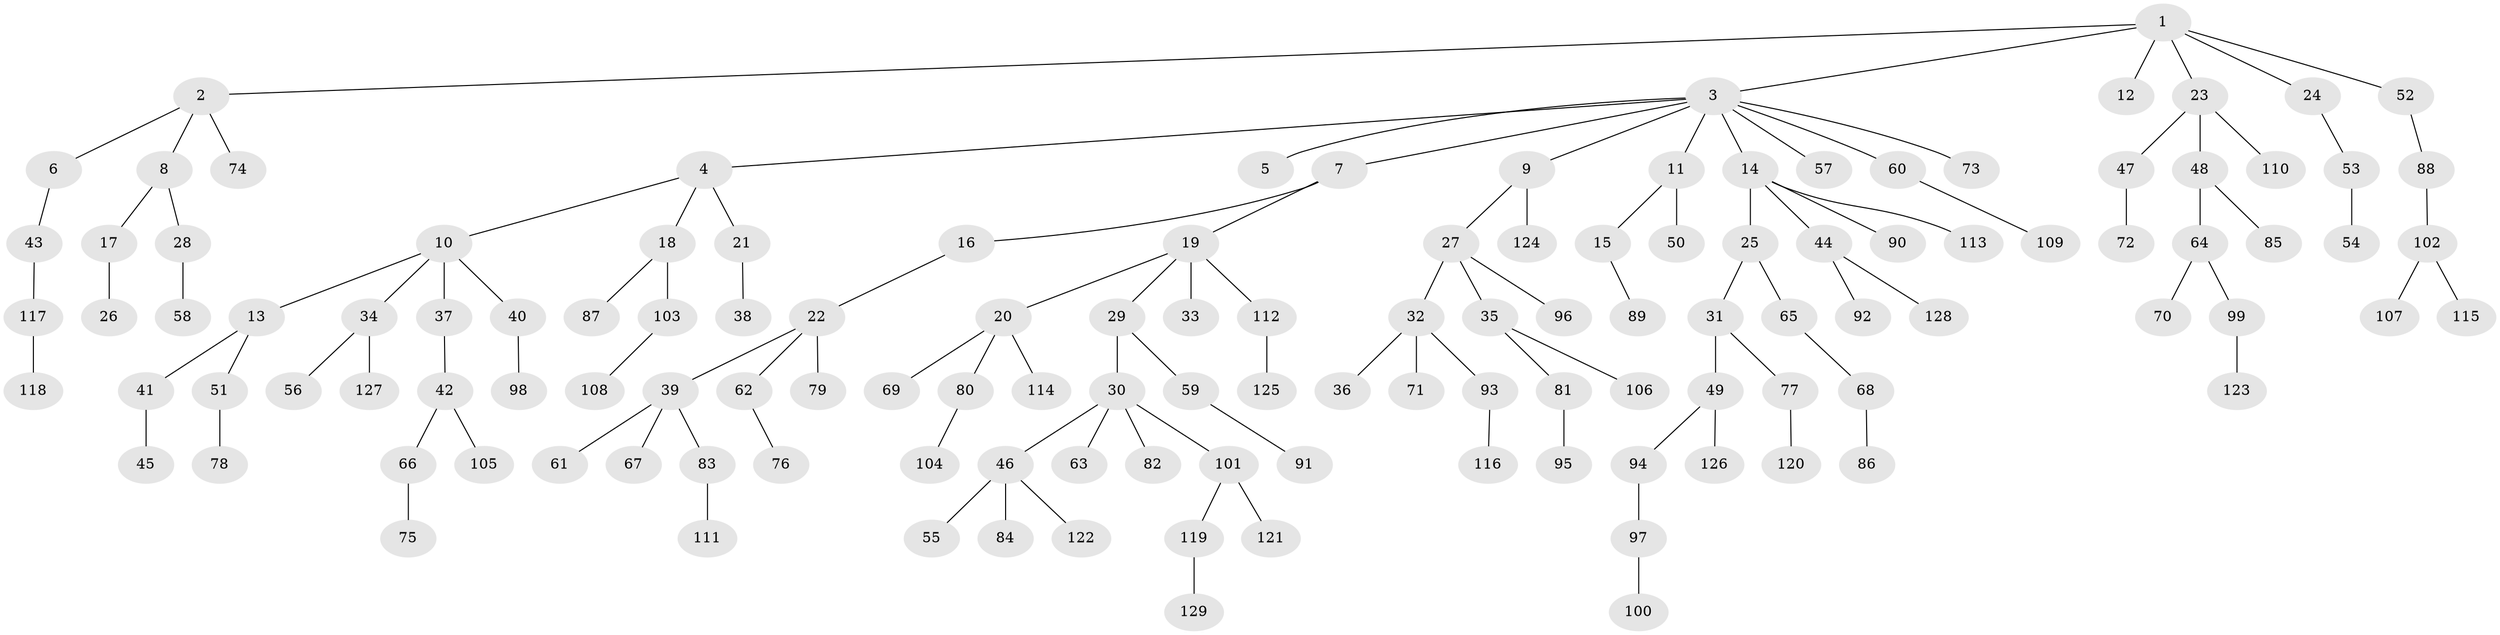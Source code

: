 // coarse degree distribution, {5: 0.021739130434782608, 3: 0.17391304347826086, 9: 0.010869565217391304, 4: 0.06521739130434782, 1: 0.4673913043478261, 2: 0.2608695652173913}
// Generated by graph-tools (version 1.1) at 2025/51/03/04/25 22:51:33]
// undirected, 129 vertices, 128 edges
graph export_dot {
  node [color=gray90,style=filled];
  1;
  2;
  3;
  4;
  5;
  6;
  7;
  8;
  9;
  10;
  11;
  12;
  13;
  14;
  15;
  16;
  17;
  18;
  19;
  20;
  21;
  22;
  23;
  24;
  25;
  26;
  27;
  28;
  29;
  30;
  31;
  32;
  33;
  34;
  35;
  36;
  37;
  38;
  39;
  40;
  41;
  42;
  43;
  44;
  45;
  46;
  47;
  48;
  49;
  50;
  51;
  52;
  53;
  54;
  55;
  56;
  57;
  58;
  59;
  60;
  61;
  62;
  63;
  64;
  65;
  66;
  67;
  68;
  69;
  70;
  71;
  72;
  73;
  74;
  75;
  76;
  77;
  78;
  79;
  80;
  81;
  82;
  83;
  84;
  85;
  86;
  87;
  88;
  89;
  90;
  91;
  92;
  93;
  94;
  95;
  96;
  97;
  98;
  99;
  100;
  101;
  102;
  103;
  104;
  105;
  106;
  107;
  108;
  109;
  110;
  111;
  112;
  113;
  114;
  115;
  116;
  117;
  118;
  119;
  120;
  121;
  122;
  123;
  124;
  125;
  126;
  127;
  128;
  129;
  1 -- 2;
  1 -- 3;
  1 -- 12;
  1 -- 23;
  1 -- 24;
  1 -- 52;
  2 -- 6;
  2 -- 8;
  2 -- 74;
  3 -- 4;
  3 -- 5;
  3 -- 7;
  3 -- 9;
  3 -- 11;
  3 -- 14;
  3 -- 57;
  3 -- 60;
  3 -- 73;
  4 -- 10;
  4 -- 18;
  4 -- 21;
  6 -- 43;
  7 -- 16;
  7 -- 19;
  8 -- 17;
  8 -- 28;
  9 -- 27;
  9 -- 124;
  10 -- 13;
  10 -- 34;
  10 -- 37;
  10 -- 40;
  11 -- 15;
  11 -- 50;
  13 -- 41;
  13 -- 51;
  14 -- 25;
  14 -- 44;
  14 -- 90;
  14 -- 113;
  15 -- 89;
  16 -- 22;
  17 -- 26;
  18 -- 87;
  18 -- 103;
  19 -- 20;
  19 -- 29;
  19 -- 33;
  19 -- 112;
  20 -- 69;
  20 -- 80;
  20 -- 114;
  21 -- 38;
  22 -- 39;
  22 -- 62;
  22 -- 79;
  23 -- 47;
  23 -- 48;
  23 -- 110;
  24 -- 53;
  25 -- 31;
  25 -- 65;
  27 -- 32;
  27 -- 35;
  27 -- 96;
  28 -- 58;
  29 -- 30;
  29 -- 59;
  30 -- 46;
  30 -- 63;
  30 -- 82;
  30 -- 101;
  31 -- 49;
  31 -- 77;
  32 -- 36;
  32 -- 71;
  32 -- 93;
  34 -- 56;
  34 -- 127;
  35 -- 81;
  35 -- 106;
  37 -- 42;
  39 -- 61;
  39 -- 67;
  39 -- 83;
  40 -- 98;
  41 -- 45;
  42 -- 66;
  42 -- 105;
  43 -- 117;
  44 -- 92;
  44 -- 128;
  46 -- 55;
  46 -- 84;
  46 -- 122;
  47 -- 72;
  48 -- 64;
  48 -- 85;
  49 -- 94;
  49 -- 126;
  51 -- 78;
  52 -- 88;
  53 -- 54;
  59 -- 91;
  60 -- 109;
  62 -- 76;
  64 -- 70;
  64 -- 99;
  65 -- 68;
  66 -- 75;
  68 -- 86;
  77 -- 120;
  80 -- 104;
  81 -- 95;
  83 -- 111;
  88 -- 102;
  93 -- 116;
  94 -- 97;
  97 -- 100;
  99 -- 123;
  101 -- 119;
  101 -- 121;
  102 -- 107;
  102 -- 115;
  103 -- 108;
  112 -- 125;
  117 -- 118;
  119 -- 129;
}
